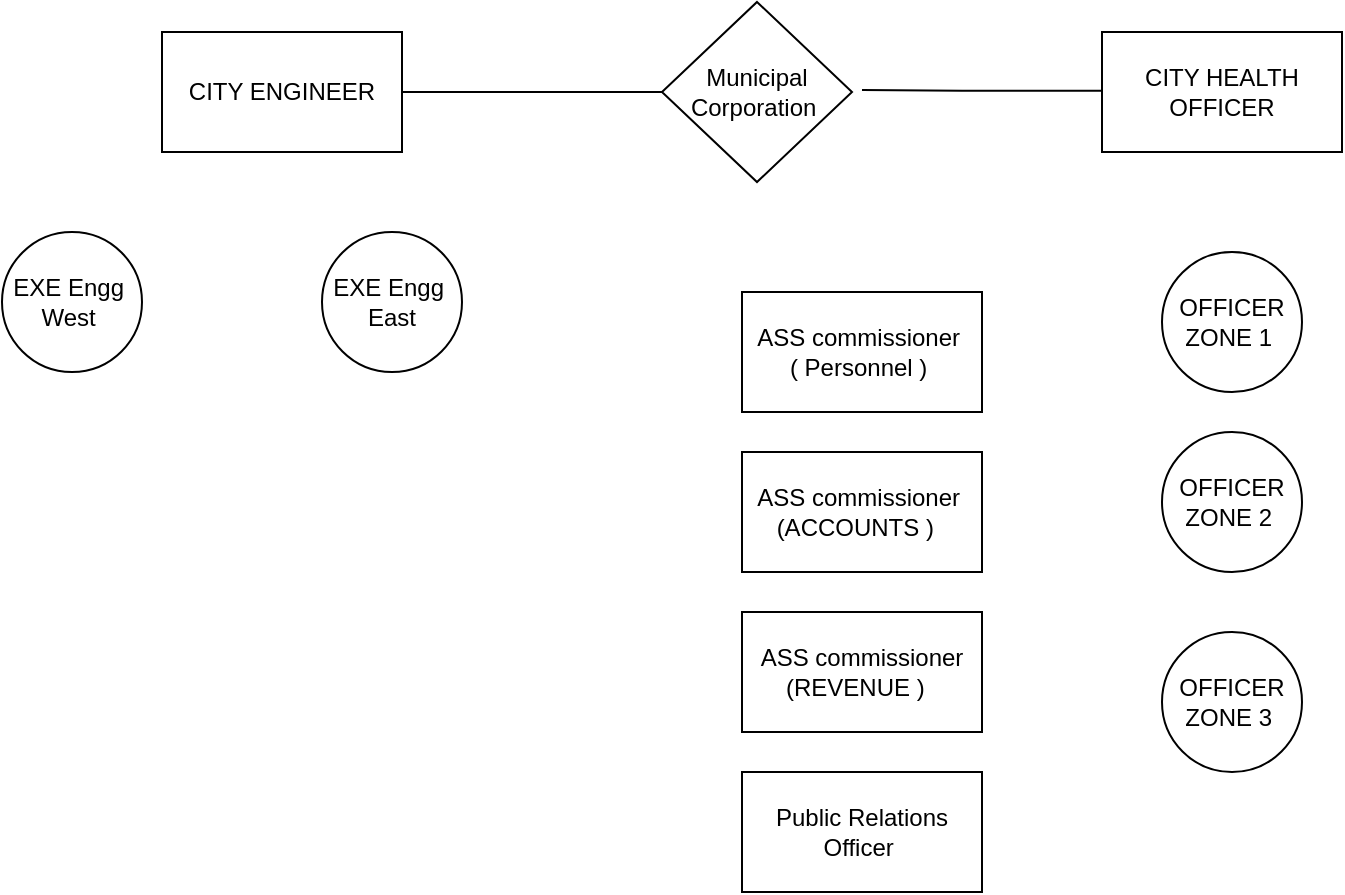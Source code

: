 <mxfile version="20.8.3" type="github">
  <diagram id="R2lEEEUBdFMjLlhIrx00" name="Page-1">
    <mxGraphModel dx="1687" dy="899" grid="1" gridSize="10" guides="1" tooltips="1" connect="1" arrows="1" fold="1" page="1" pageScale="1" pageWidth="850" pageHeight="1100" math="0" shadow="0" extFonts="Permanent Marker^https://fonts.googleapis.com/css?family=Permanent+Marker">
      <root>
        <mxCell id="0" />
        <mxCell id="1" parent="0" />
        <mxCell id="9aqjIiQGtLy6cXbFOwu4-1" value="CITY ENGINEER" style="rounded=0;whiteSpace=wrap;html=1;" vertex="1" parent="1">
          <mxGeometry x="120" y="250" width="120" height="60" as="geometry" />
        </mxCell>
        <mxCell id="9aqjIiQGtLy6cXbFOwu4-2" value="CITY HEALTH OFFICER" style="rounded=0;whiteSpace=wrap;html=1;" vertex="1" parent="1">
          <mxGeometry x="590" y="250" width="120" height="60" as="geometry" />
        </mxCell>
        <mxCell id="9aqjIiQGtLy6cXbFOwu4-4" value="Municipal Corporation&amp;nbsp;" style="rhombus;whiteSpace=wrap;html=1;" vertex="1" parent="1">
          <mxGeometry x="370" y="235" width="95" height="90" as="geometry" />
        </mxCell>
        <mxCell id="9aqjIiQGtLy6cXbFOwu4-9" value="EXE Engg&amp;nbsp;&lt;br&gt;West&amp;nbsp;" style="ellipse;whiteSpace=wrap;html=1;aspect=fixed;" vertex="1" parent="1">
          <mxGeometry x="40" y="350" width="70" height="70" as="geometry" />
        </mxCell>
        <mxCell id="9aqjIiQGtLy6cXbFOwu4-10" value="EXE Engg&amp;nbsp;&lt;br&gt;East" style="ellipse;whiteSpace=wrap;html=1;aspect=fixed;" vertex="1" parent="1">
          <mxGeometry x="200" y="350" width="70" height="70" as="geometry" />
        </mxCell>
        <mxCell id="9aqjIiQGtLy6cXbFOwu4-11" value="ASS commissioner&amp;nbsp;&lt;br&gt;( Personnel )&amp;nbsp;" style="rounded=0;whiteSpace=wrap;html=1;" vertex="1" parent="1">
          <mxGeometry x="410" y="380" width="120" height="60" as="geometry" />
        </mxCell>
        <mxCell id="9aqjIiQGtLy6cXbFOwu4-12" value="ASS commissioner&amp;nbsp;&lt;br&gt;(ACCOUNTS )&amp;nbsp;&amp;nbsp;" style="rounded=0;whiteSpace=wrap;html=1;" vertex="1" parent="1">
          <mxGeometry x="410" y="460" width="120" height="60" as="geometry" />
        </mxCell>
        <mxCell id="9aqjIiQGtLy6cXbFOwu4-13" value="ASS commissioner (REVENUE )&amp;nbsp;&amp;nbsp;" style="rounded=0;whiteSpace=wrap;html=1;" vertex="1" parent="1">
          <mxGeometry x="410" y="540" width="120" height="60" as="geometry" />
        </mxCell>
        <mxCell id="9aqjIiQGtLy6cXbFOwu4-14" value="Public Relations Officer&amp;nbsp;" style="rounded=0;whiteSpace=wrap;html=1;" vertex="1" parent="1">
          <mxGeometry x="410" y="620" width="120" height="60" as="geometry" />
        </mxCell>
        <mxCell id="9aqjIiQGtLy6cXbFOwu4-15" value="OFFICER ZONE 1&amp;nbsp;" style="ellipse;whiteSpace=wrap;html=1;aspect=fixed;" vertex="1" parent="1">
          <mxGeometry x="620" y="360" width="70" height="70" as="geometry" />
        </mxCell>
        <mxCell id="9aqjIiQGtLy6cXbFOwu4-16" value="OFFICER ZONE 2&amp;nbsp;" style="ellipse;whiteSpace=wrap;html=1;aspect=fixed;" vertex="1" parent="1">
          <mxGeometry x="620" y="450" width="70" height="70" as="geometry" />
        </mxCell>
        <mxCell id="9aqjIiQGtLy6cXbFOwu4-17" value="OFFICER ZONE 3&amp;nbsp;" style="ellipse;whiteSpace=wrap;html=1;aspect=fixed;" vertex="1" parent="1">
          <mxGeometry x="620" y="550" width="70" height="70" as="geometry" />
        </mxCell>
        <mxCell id="9aqjIiQGtLy6cXbFOwu4-20" value="" style="endArrow=none;html=1;rounded=0;exitX=1;exitY=0.5;exitDx=0;exitDy=0;entryX=0;entryY=0.5;entryDx=0;entryDy=0;" edge="1" parent="1" source="9aqjIiQGtLy6cXbFOwu4-1" target="9aqjIiQGtLy6cXbFOwu4-4">
          <mxGeometry width="50" height="50" relative="1" as="geometry">
            <mxPoint x="670" y="380" as="sourcePoint" />
            <mxPoint x="720" y="330" as="targetPoint" />
            <Array as="points">
              <mxPoint x="300" y="280" />
            </Array>
          </mxGeometry>
        </mxCell>
        <mxCell id="9aqjIiQGtLy6cXbFOwu4-21" value="" style="endArrow=none;html=1;rounded=0;entryX=0;entryY=0.5;entryDx=0;entryDy=0;" edge="1" parent="1">
          <mxGeometry width="50" height="50" relative="1" as="geometry">
            <mxPoint x="470" y="279" as="sourcePoint" />
            <mxPoint x="590" y="279.41" as="targetPoint" />
            <Array as="points">
              <mxPoint x="520" y="279.41" />
            </Array>
          </mxGeometry>
        </mxCell>
      </root>
    </mxGraphModel>
  </diagram>
</mxfile>
